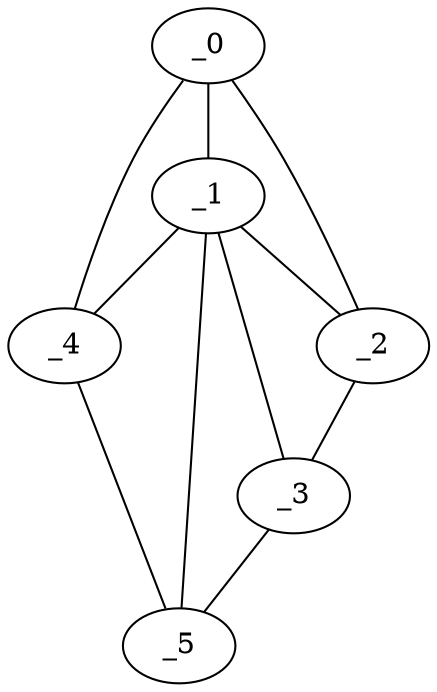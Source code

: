 graph "obj63__215.gxl" {
	_0	 [x=68,
		y=37];
	_1	 [x=74,
		y=25];
	_0 -- _1	 [valence=1];
	_2	 [x=75,
		y=20];
	_0 -- _2	 [valence=1];
	_4	 [x=80,
		y=65];
	_0 -- _4	 [valence=1];
	_1 -- _2	 [valence=2];
	_3	 [x=78,
		y=15];
	_1 -- _3	 [valence=1];
	_1 -- _4	 [valence=2];
	_5	 [x=83,
		y=10];
	_1 -- _5	 [valence=1];
	_2 -- _3	 [valence=1];
	_3 -- _5	 [valence=1];
	_4 -- _5	 [valence=1];
}
